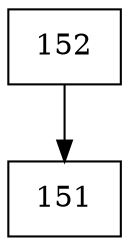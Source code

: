 digraph G {
  node [shape=record];
  node0 [label="{152}"];
  node0 -> node1;
  node1 [label="{151}"];
}
